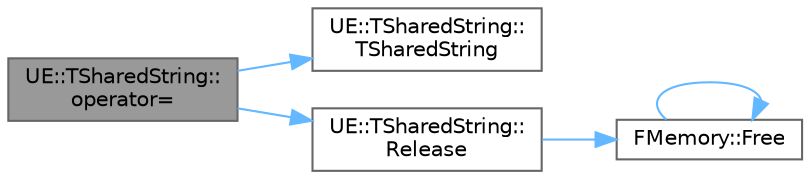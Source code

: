 digraph "UE::TSharedString::operator="
{
 // INTERACTIVE_SVG=YES
 // LATEX_PDF_SIZE
  bgcolor="transparent";
  edge [fontname=Helvetica,fontsize=10,labelfontname=Helvetica,labelfontsize=10];
  node [fontname=Helvetica,fontsize=10,shape=box,height=0.2,width=0.4];
  rankdir="LR";
  Node1 [id="Node000001",label="UE::TSharedString::\loperator=",height=0.2,width=0.4,color="gray40", fillcolor="grey60", style="filled", fontcolor="black",tooltip=" "];
  Node1 -> Node2 [id="edge1_Node000001_Node000002",color="steelblue1",style="solid",tooltip=" "];
  Node2 [id="Node000002",label="UE::TSharedString::\lTSharedString",height=0.2,width=0.4,color="grey40", fillcolor="white", style="filled",URL="$d6/d0c/classUE_1_1TSharedString.html#a6eb7f72716ff92852285bddabcb69785",tooltip=" "];
  Node1 -> Node3 [id="edge2_Node000001_Node000003",color="steelblue1",style="solid",tooltip=" "];
  Node3 [id="Node000003",label="UE::TSharedString::\lRelease",height=0.2,width=0.4,color="grey40", fillcolor="white", style="filled",URL="$d6/d0c/classUE_1_1TSharedString.html#a118ecff8573b6b6b734419799d99fa08",tooltip=" "];
  Node3 -> Node4 [id="edge3_Node000003_Node000004",color="steelblue1",style="solid",tooltip=" "];
  Node4 [id="Node000004",label="FMemory::Free",height=0.2,width=0.4,color="grey40", fillcolor="white", style="filled",URL="$de/d4a/structFMemory.html#a2038d15a19280efc5f451d6239ad2cb5",tooltip=" "];
  Node4 -> Node4 [id="edge4_Node000004_Node000004",color="steelblue1",style="solid",tooltip=" "];
}
